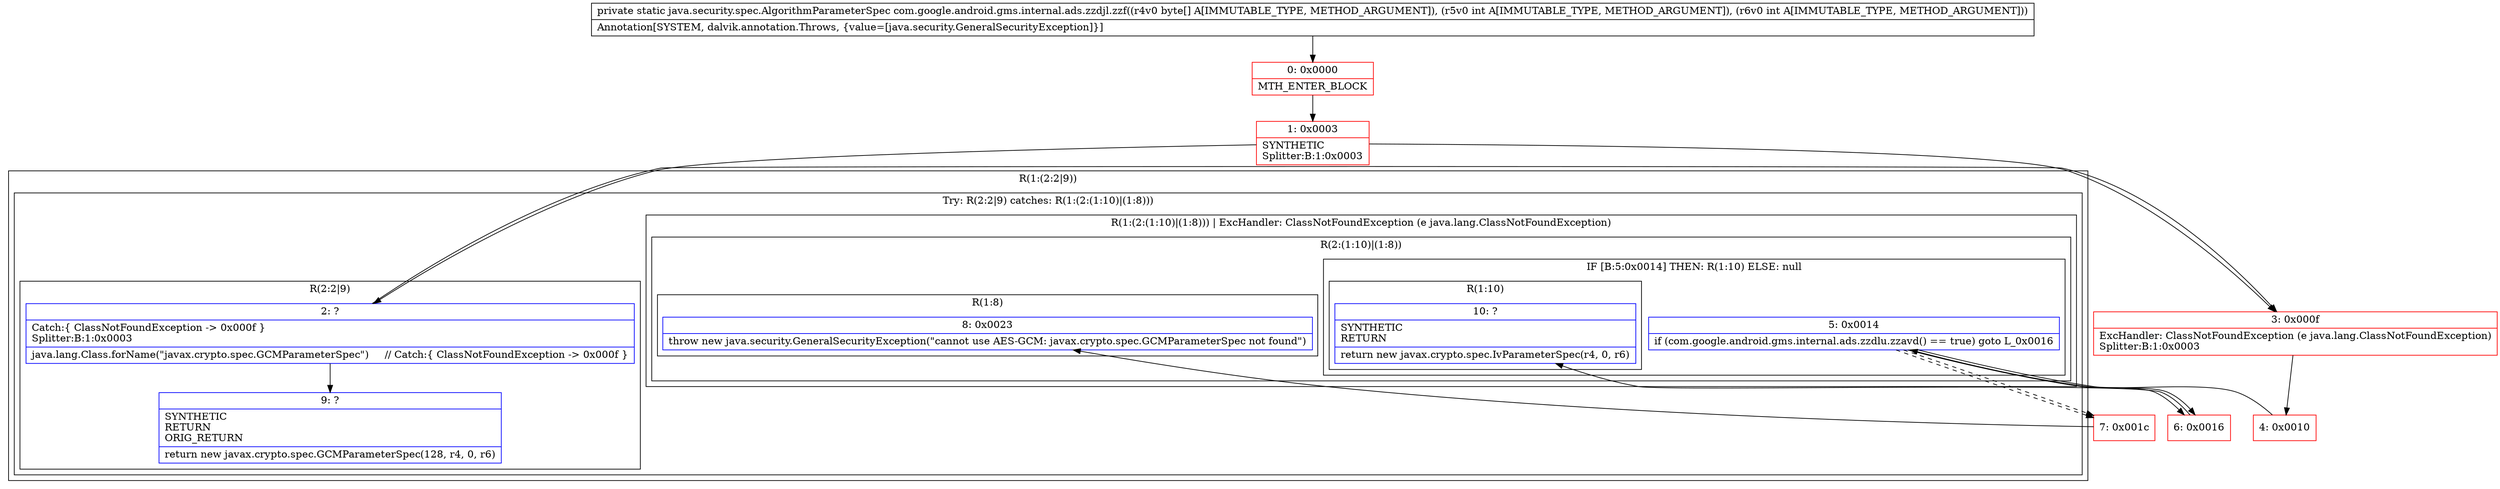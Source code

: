 digraph "CFG forcom.google.android.gms.internal.ads.zzdjl.zzf([BII)Ljava\/security\/spec\/AlgorithmParameterSpec;" {
subgraph cluster_Region_525220065 {
label = "R(1:(2:2|9))";
node [shape=record,color=blue];
subgraph cluster_TryCatchRegion_1539607523 {
label = "Try: R(2:2|9) catches: R(1:(2:(1:10)|(1:8)))";
node [shape=record,color=blue];
subgraph cluster_Region_112352733 {
label = "R(2:2|9)";
node [shape=record,color=blue];
Node_2 [shape=record,label="{2\:\ ?|Catch:\{ ClassNotFoundException \-\> 0x000f \}\lSplitter:B:1:0x0003\l|java.lang.Class.forName(\"javax.crypto.spec.GCMParameterSpec\")     \/\/ Catch:\{ ClassNotFoundException \-\> 0x000f \}\l}"];
Node_9 [shape=record,label="{9\:\ ?|SYNTHETIC\lRETURN\lORIG_RETURN\l|return new javax.crypto.spec.GCMParameterSpec(128, r4, 0, r6)\l}"];
}
subgraph cluster_Region_172779668 {
label = "R(1:(2:(1:10)|(1:8))) | ExcHandler: ClassNotFoundException (e java.lang.ClassNotFoundException)\l";
node [shape=record,color=blue];
subgraph cluster_Region_1688977420 {
label = "R(2:(1:10)|(1:8))";
node [shape=record,color=blue];
subgraph cluster_IfRegion_466605289 {
label = "IF [B:5:0x0014] THEN: R(1:10) ELSE: null";
node [shape=record,color=blue];
Node_5 [shape=record,label="{5\:\ 0x0014|if (com.google.android.gms.internal.ads.zzdlu.zzavd() == true) goto L_0x0016\l}"];
subgraph cluster_Region_252133112 {
label = "R(1:10)";
node [shape=record,color=blue];
Node_10 [shape=record,label="{10\:\ ?|SYNTHETIC\lRETURN\l|return new javax.crypto.spec.IvParameterSpec(r4, 0, r6)\l}"];
}
}
subgraph cluster_Region_1726410564 {
label = "R(1:8)";
node [shape=record,color=blue];
Node_8 [shape=record,label="{8\:\ 0x0023|throw new java.security.GeneralSecurityException(\"cannot use AES\-GCM: javax.crypto.spec.GCMParameterSpec not found\")\l}"];
}
}
}
}
}
subgraph cluster_Region_172779668 {
label = "R(1:(2:(1:10)|(1:8))) | ExcHandler: ClassNotFoundException (e java.lang.ClassNotFoundException)\l";
node [shape=record,color=blue];
subgraph cluster_Region_1688977420 {
label = "R(2:(1:10)|(1:8))";
node [shape=record,color=blue];
subgraph cluster_IfRegion_466605289 {
label = "IF [B:5:0x0014] THEN: R(1:10) ELSE: null";
node [shape=record,color=blue];
Node_5 [shape=record,label="{5\:\ 0x0014|if (com.google.android.gms.internal.ads.zzdlu.zzavd() == true) goto L_0x0016\l}"];
subgraph cluster_Region_252133112 {
label = "R(1:10)";
node [shape=record,color=blue];
Node_10 [shape=record,label="{10\:\ ?|SYNTHETIC\lRETURN\l|return new javax.crypto.spec.IvParameterSpec(r4, 0, r6)\l}"];
}
}
subgraph cluster_Region_1726410564 {
label = "R(1:8)";
node [shape=record,color=blue];
Node_8 [shape=record,label="{8\:\ 0x0023|throw new java.security.GeneralSecurityException(\"cannot use AES\-GCM: javax.crypto.spec.GCMParameterSpec not found\")\l}"];
}
}
}
Node_0 [shape=record,color=red,label="{0\:\ 0x0000|MTH_ENTER_BLOCK\l}"];
Node_1 [shape=record,color=red,label="{1\:\ 0x0003|SYNTHETIC\lSplitter:B:1:0x0003\l}"];
Node_3 [shape=record,color=red,label="{3\:\ 0x000f|ExcHandler: ClassNotFoundException (e java.lang.ClassNotFoundException)\lSplitter:B:1:0x0003\l}"];
Node_4 [shape=record,color=red,label="{4\:\ 0x0010}"];
Node_6 [shape=record,color=red,label="{6\:\ 0x0016}"];
Node_7 [shape=record,color=red,label="{7\:\ 0x001c}"];
MethodNode[shape=record,label="{private static java.security.spec.AlgorithmParameterSpec com.google.android.gms.internal.ads.zzdjl.zzf((r4v0 byte[] A[IMMUTABLE_TYPE, METHOD_ARGUMENT]), (r5v0 int A[IMMUTABLE_TYPE, METHOD_ARGUMENT]), (r6v0 int A[IMMUTABLE_TYPE, METHOD_ARGUMENT]))  | Annotation[SYSTEM, dalvik.annotation.Throws, \{value=[java.security.GeneralSecurityException]\}]\l}"];
MethodNode -> Node_0;
Node_2 -> Node_3;
Node_2 -> Node_9;
Node_5 -> Node_6;
Node_5 -> Node_7[style=dashed];
Node_5 -> Node_6;
Node_5 -> Node_7[style=dashed];
Node_0 -> Node_1;
Node_1 -> Node_2;
Node_1 -> Node_3;
Node_3 -> Node_4;
Node_4 -> Node_5;
Node_6 -> Node_10;
Node_7 -> Node_8;
}

